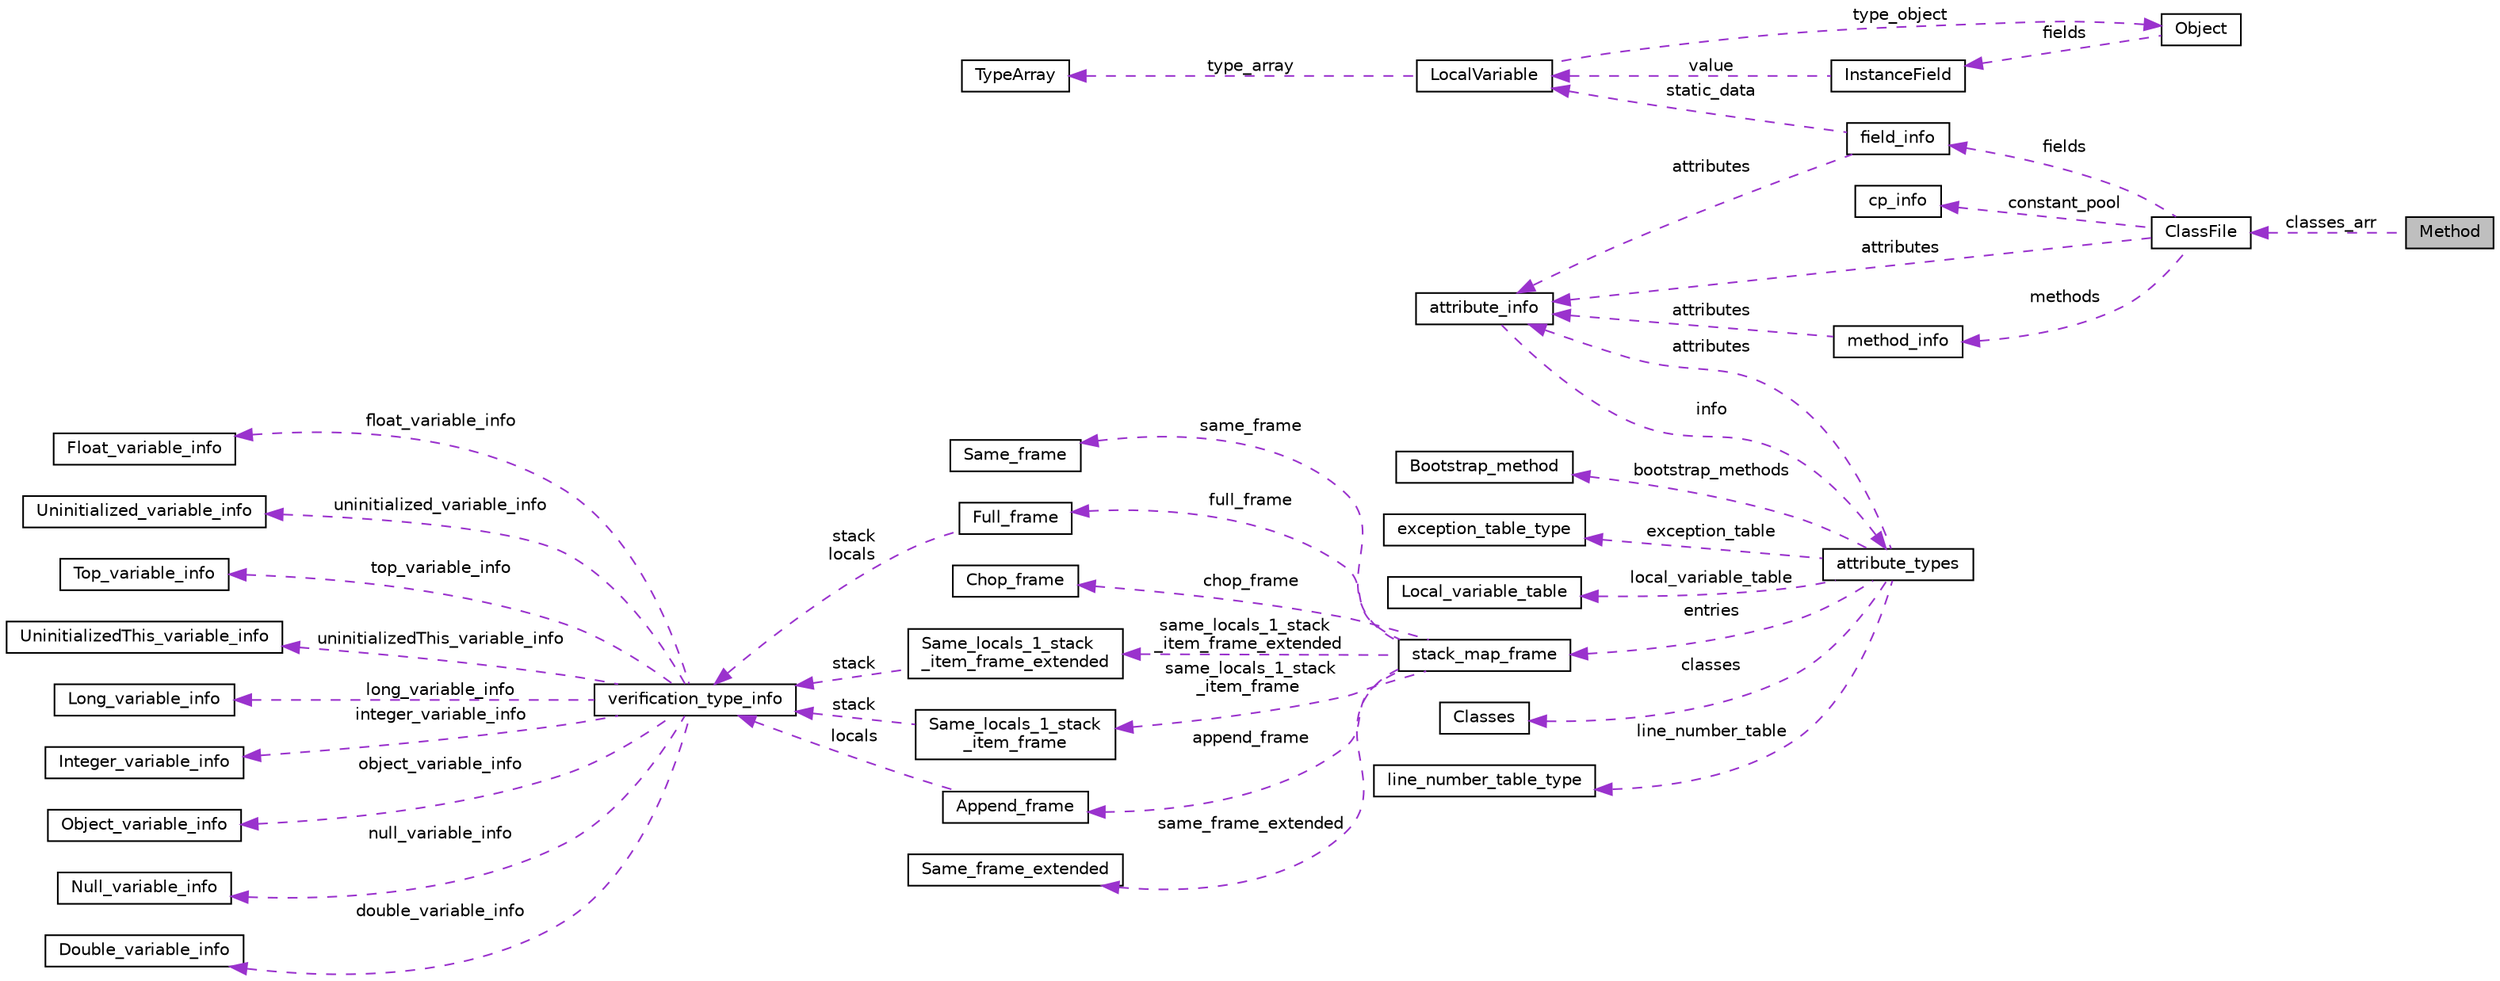 digraph "Method"
{
  edge [fontname="Helvetica",fontsize="10",labelfontname="Helvetica",labelfontsize="10"];
  node [fontname="Helvetica",fontsize="10",shape=record];
  rankdir="LR";
  Node1 [label="Method",height=0.2,width=0.4,color="black", fillcolor="grey75", style="filled", fontcolor="black"];
  Node2 -> Node1 [dir="back",color="darkorchid3",fontsize="10",style="dashed",label=" classes_arr" ,fontname="Helvetica"];
  Node2 [label="ClassFile",height=0.2,width=0.4,color="black", fillcolor="white", style="filled",URL="$structClassFile.html",tooltip="Struct que representa os campos do bytecode. "];
  Node3 -> Node2 [dir="back",color="darkorchid3",fontsize="10",style="dashed",label=" fields" ,fontname="Helvetica"];
  Node3 [label="field_info",height=0.2,width=0.4,color="black", fillcolor="white", style="filled",URL="$structfield__info.html"];
  Node4 -> Node3 [dir="back",color="darkorchid3",fontsize="10",style="dashed",label=" static_data" ,fontname="Helvetica"];
  Node4 [label="LocalVariable",height=0.2,width=0.4,color="black", fillcolor="white", style="filled",URL="$structLocalVariable.html",tooltip="Struct para representar a variável local de um Frame. "];
  Node5 -> Node4 [dir="back",color="darkorchid3",fontsize="10",style="dashed",label=" type_object" ,fontname="Helvetica"];
  Node5 [label="Object",height=0.2,width=0.4,color="black", fillcolor="white", style="filled",URL="$structObject.html"];
  Node6 -> Node5 [dir="back",color="darkorchid3",fontsize="10",style="dashed",label=" fields" ,fontname="Helvetica"];
  Node6 [label="InstanceField",height=0.2,width=0.4,color="black", fillcolor="white", style="filled",URL="$structInstanceField.html"];
  Node4 -> Node6 [dir="back",color="darkorchid3",fontsize="10",style="dashed",label=" value" ,fontname="Helvetica"];
  Node7 -> Node4 [dir="back",color="darkorchid3",fontsize="10",style="dashed",label=" type_array" ,fontname="Helvetica"];
  Node7 [label="TypeArray",height=0.2,width=0.4,color="black", fillcolor="white", style="filled",URL="$structTypeArray.html",tooltip="Representa uma estrutura de dados tipo array dentro da JVM. "];
  Node8 -> Node3 [dir="back",color="darkorchid3",fontsize="10",style="dashed",label=" attributes" ,fontname="Helvetica"];
  Node8 [label="attribute_info",height=0.2,width=0.4,color="black", fillcolor="white", style="filled",URL="$structattribute__info.html",tooltip="Representa as informações dos atributos. "];
  Node9 -> Node8 [dir="back",color="darkorchid3",fontsize="10",style="dashed",label=" info" ,fontname="Helvetica"];
  Node9 [label="attribute_types",height=0.2,width=0.4,color="black", fillcolor="white", style="filled",URL="$unionattribute__types.html",tooltip="Implementação dos atributos da JVM usando uma union. "];
  Node10 -> Node9 [dir="back",color="darkorchid3",fontsize="10",style="dashed",label=" bootstrap_methods" ,fontname="Helvetica"];
  Node10 [label="Bootstrap_method",height=0.2,width=0.4,color="black", fillcolor="white", style="filled",URL="$structBootstrap__method.html"];
  Node11 -> Node9 [dir="back",color="darkorchid3",fontsize="10",style="dashed",label=" exception_table" ,fontname="Helvetica"];
  Node11 [label="exception_table_type",height=0.2,width=0.4,color="black", fillcolor="white", style="filled",URL="$structexception__table__type.html",tooltip="Struct para representar a estrutura ExceptionTableType. "];
  Node12 -> Node9 [dir="back",color="darkorchid3",fontsize="10",style="dashed",label=" local_variable_table" ,fontname="Helvetica"];
  Node12 [label="Local_variable_table",height=0.2,width=0.4,color="black", fillcolor="white", style="filled",URL="$structLocal__variable__table.html",tooltip="Representação da tabela de variáveis locais. "];
  Node13 -> Node9 [dir="back",color="darkorchid3",fontsize="10",style="dashed",label=" entries" ,fontname="Helvetica"];
  Node13 [label="stack_map_frame",height=0.2,width=0.4,color="black", fillcolor="white", style="filled",URL="$structstack__map__frame.html"];
  Node14 -> Node13 [dir="back",color="darkorchid3",fontsize="10",style="dashed",label=" same_frame" ,fontname="Helvetica"];
  Node14 [label="Same_frame",height=0.2,width=0.4,color="black", fillcolor="white", style="filled",URL="$structSame__frame.html"];
  Node15 -> Node13 [dir="back",color="darkorchid3",fontsize="10",style="dashed",label=" full_frame" ,fontname="Helvetica"];
  Node15 [label="Full_frame",height=0.2,width=0.4,color="black", fillcolor="white", style="filled",URL="$structFull__frame.html"];
  Node16 -> Node15 [dir="back",color="darkorchid3",fontsize="10",style="dashed",label=" stack\nlocals" ,fontname="Helvetica"];
  Node16 [label="verification_type_info",height=0.2,width=0.4,color="black", fillcolor="white", style="filled",URL="$structverification__type__info.html"];
  Node17 -> Node16 [dir="back",color="darkorchid3",fontsize="10",style="dashed",label=" float_variable_info" ,fontname="Helvetica"];
  Node17 [label="Float_variable_info",height=0.2,width=0.4,color="black", fillcolor="white", style="filled",URL="$structFloat__variable__info.html"];
  Node18 -> Node16 [dir="back",color="darkorchid3",fontsize="10",style="dashed",label=" uninitialized_variable_info" ,fontname="Helvetica"];
  Node18 [label="Uninitialized_variable_info",height=0.2,width=0.4,color="black", fillcolor="white", style="filled",URL="$structUninitialized__variable__info.html"];
  Node19 -> Node16 [dir="back",color="darkorchid3",fontsize="10",style="dashed",label=" top_variable_info" ,fontname="Helvetica"];
  Node19 [label="Top_variable_info",height=0.2,width=0.4,color="black", fillcolor="white", style="filled",URL="$structTop__variable__info.html"];
  Node20 -> Node16 [dir="back",color="darkorchid3",fontsize="10",style="dashed",label=" uninitializedThis_variable_info" ,fontname="Helvetica"];
  Node20 [label="UninitializedThis_variable_info",height=0.2,width=0.4,color="black", fillcolor="white", style="filled",URL="$structUninitializedThis__variable__info.html"];
  Node21 -> Node16 [dir="back",color="darkorchid3",fontsize="10",style="dashed",label=" long_variable_info" ,fontname="Helvetica"];
  Node21 [label="Long_variable_info",height=0.2,width=0.4,color="black", fillcolor="white", style="filled",URL="$structLong__variable__info.html"];
  Node22 -> Node16 [dir="back",color="darkorchid3",fontsize="10",style="dashed",label=" integer_variable_info" ,fontname="Helvetica"];
  Node22 [label="Integer_variable_info",height=0.2,width=0.4,color="black", fillcolor="white", style="filled",URL="$structInteger__variable__info.html"];
  Node23 -> Node16 [dir="back",color="darkorchid3",fontsize="10",style="dashed",label=" object_variable_info" ,fontname="Helvetica"];
  Node23 [label="Object_variable_info",height=0.2,width=0.4,color="black", fillcolor="white", style="filled",URL="$structObject__variable__info.html"];
  Node24 -> Node16 [dir="back",color="darkorchid3",fontsize="10",style="dashed",label=" null_variable_info" ,fontname="Helvetica"];
  Node24 [label="Null_variable_info",height=0.2,width=0.4,color="black", fillcolor="white", style="filled",URL="$structNull__variable__info.html"];
  Node25 -> Node16 [dir="back",color="darkorchid3",fontsize="10",style="dashed",label=" double_variable_info" ,fontname="Helvetica"];
  Node25 [label="Double_variable_info",height=0.2,width=0.4,color="black", fillcolor="white", style="filled",URL="$structDouble__variable__info.html"];
  Node26 -> Node13 [dir="back",color="darkorchid3",fontsize="10",style="dashed",label=" chop_frame" ,fontname="Helvetica"];
  Node26 [label="Chop_frame",height=0.2,width=0.4,color="black", fillcolor="white", style="filled",URL="$structChop__frame.html"];
  Node27 -> Node13 [dir="back",color="darkorchid3",fontsize="10",style="dashed",label=" same_locals_1_stack\l_item_frame_extended" ,fontname="Helvetica"];
  Node27 [label="Same_locals_1_stack\l_item_frame_extended",height=0.2,width=0.4,color="black", fillcolor="white", style="filled",URL="$structSame__locals__1__stack__item__frame__extended.html"];
  Node16 -> Node27 [dir="back",color="darkorchid3",fontsize="10",style="dashed",label=" stack" ,fontname="Helvetica"];
  Node28 -> Node13 [dir="back",color="darkorchid3",fontsize="10",style="dashed",label=" same_locals_1_stack\l_item_frame" ,fontname="Helvetica"];
  Node28 [label="Same_locals_1_stack\l_item_frame",height=0.2,width=0.4,color="black", fillcolor="white", style="filled",URL="$structSame__locals__1__stack__item__frame.html"];
  Node16 -> Node28 [dir="back",color="darkorchid3",fontsize="10",style="dashed",label=" stack" ,fontname="Helvetica"];
  Node29 -> Node13 [dir="back",color="darkorchid3",fontsize="10",style="dashed",label=" append_frame" ,fontname="Helvetica"];
  Node29 [label="Append_frame",height=0.2,width=0.4,color="black", fillcolor="white", style="filled",URL="$structAppend__frame.html"];
  Node16 -> Node29 [dir="back",color="darkorchid3",fontsize="10",style="dashed",label=" locals" ,fontname="Helvetica"];
  Node30 -> Node13 [dir="back",color="darkorchid3",fontsize="10",style="dashed",label=" same_frame_extended" ,fontname="Helvetica"];
  Node30 [label="Same_frame_extended",height=0.2,width=0.4,color="black", fillcolor="white", style="filled",URL="$structSame__frame__extended.html"];
  Node31 -> Node9 [dir="back",color="darkorchid3",fontsize="10",style="dashed",label=" classes" ,fontname="Helvetica"];
  Node31 [label="Classes",height=0.2,width=0.4,color="black", fillcolor="white", style="filled",URL="$structClasses.html"];
  Node8 -> Node9 [dir="back",color="darkorchid3",fontsize="10",style="dashed",label=" attributes" ,fontname="Helvetica"];
  Node32 -> Node9 [dir="back",color="darkorchid3",fontsize="10",style="dashed",label=" line_number_table" ,fontname="Helvetica"];
  Node32 [label="line_number_table_type",height=0.2,width=0.4,color="black", fillcolor="white", style="filled",URL="$structline__number__table__type.html",tooltip="Struct para representar a estrutura LIneNumberTable. "];
  Node33 -> Node2 [dir="back",color="darkorchid3",fontsize="10",style="dashed",label=" methods" ,fontname="Helvetica"];
  Node33 [label="method_info",height=0.2,width=0.4,color="black", fillcolor="white", style="filled",URL="$structmethod__info.html"];
  Node8 -> Node33 [dir="back",color="darkorchid3",fontsize="10",style="dashed",label=" attributes" ,fontname="Helvetica"];
  Node34 -> Node2 [dir="back",color="darkorchid3",fontsize="10",style="dashed",label=" constant_pool" ,fontname="Helvetica"];
  Node34 [label="cp_info",height=0.2,width=0.4,color="black", fillcolor="white", style="filled",URL="$structcp__info.html",tooltip="Struct para indicar o tipo de constant_pool. "];
  Node8 -> Node2 [dir="back",color="darkorchid3",fontsize="10",style="dashed",label=" attributes" ,fontname="Helvetica"];
}
